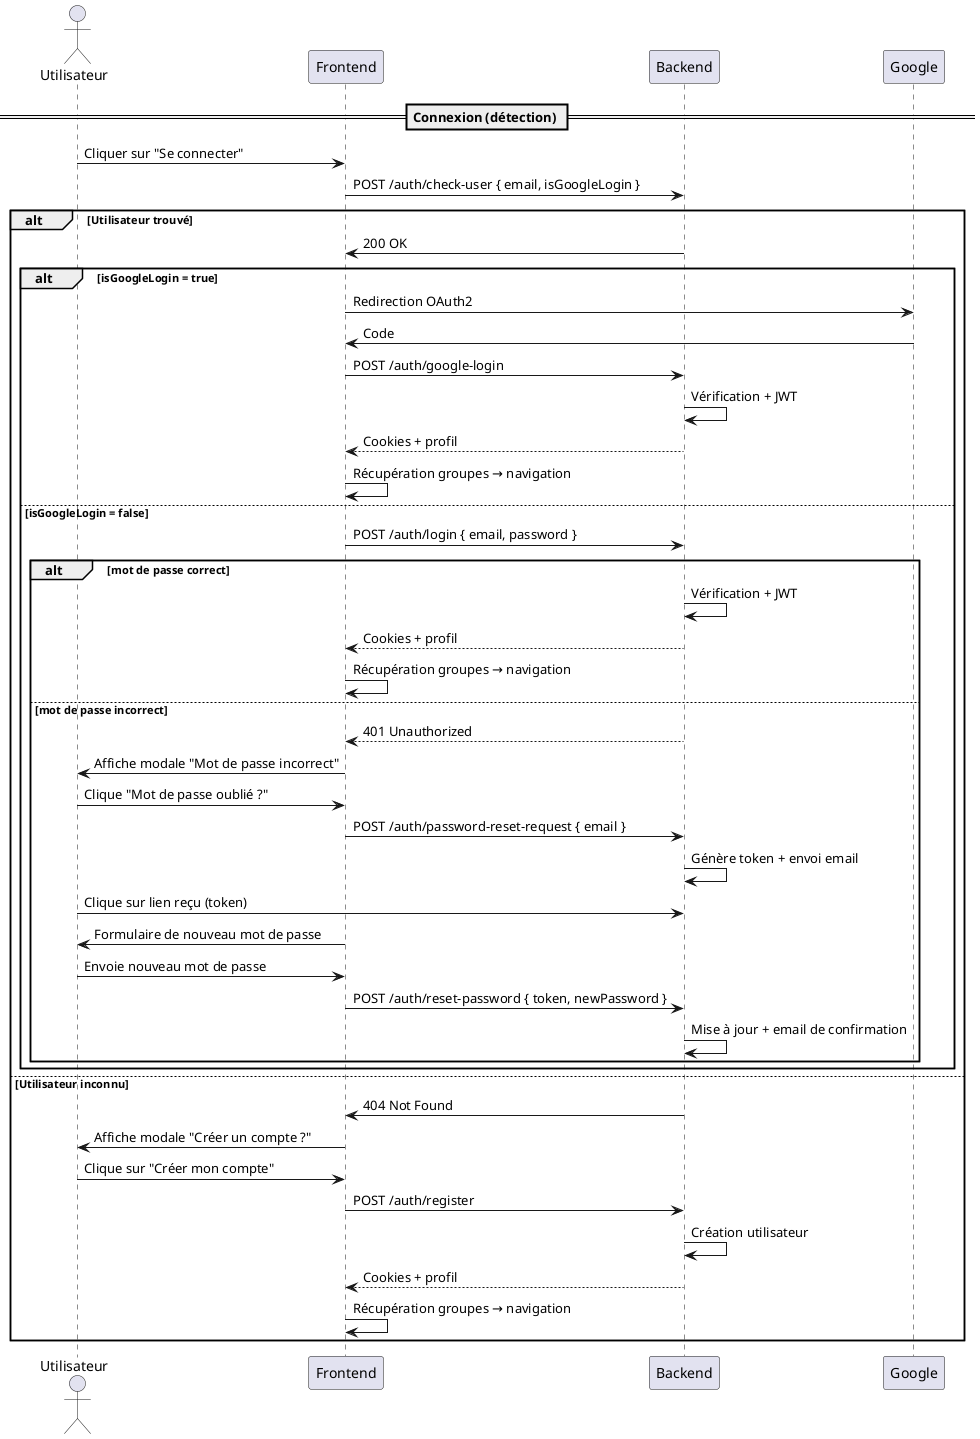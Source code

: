 @startuml
actor Utilisateur
participant Frontend
participant Backend

== Connexion (détection) ==
Utilisateur -> Frontend : Cliquer sur "Se connecter"
Frontend -> Backend : POST /auth/check-user { email, isGoogleLogin }

alt Utilisateur trouvé
  Backend -> Frontend : 200 OK

  alt isGoogleLogin = true
    Frontend -> Google : Redirection OAuth2
    Google -> Frontend : Code
    Frontend -> Backend : POST /auth/google-login
    Backend -> Backend : Vérification + JWT
    Backend --> Frontend : Cookies + profil
    Frontend -> Frontend : Récupération groupes → navigation
  else isGoogleLogin = false
    Frontend -> Backend : POST /auth/login { email, password }
    alt mot de passe correct
      Backend -> Backend : Vérification + JWT
      Backend --> Frontend : Cookies + profil
      Frontend -> Frontend : Récupération groupes → navigation
    else mot de passe incorrect
      Backend --> Frontend : 401 Unauthorized
      Frontend -> Utilisateur : Affiche modale "Mot de passe incorrect"
      Utilisateur -> Frontend : Clique "Mot de passe oublié ?"
      Frontend -> Backend : POST /auth/password-reset-request { email }
      Backend -> Backend : Génère token + envoi email
      Utilisateur -> Backend : Clique sur lien reçu (token)
      Frontend -> Utilisateur : Formulaire de nouveau mot de passe
      Utilisateur -> Frontend : Envoie nouveau mot de passe
      Frontend -> Backend : POST /auth/reset-password { token, newPassword }
      Backend -> Backend : Mise à jour + email de confirmation
    end
  end

else Utilisateur inconnu
  Backend -> Frontend : 404 Not Found
  Frontend -> Utilisateur : Affiche modale "Créer un compte ?"
  Utilisateur -> Frontend : Clique sur "Créer mon compte"
  Frontend -> Backend : POST /auth/register
  Backend -> Backend : Création utilisateur
  Backend --> Frontend : Cookies + profil
  Frontend -> Frontend : Récupération groupes → navigation
end
@enduml